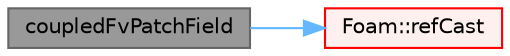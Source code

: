 digraph "coupledFvPatchField"
{
 // LATEX_PDF_SIZE
  bgcolor="transparent";
  edge [fontname=Helvetica,fontsize=10,labelfontname=Helvetica,labelfontsize=10];
  node [fontname=Helvetica,fontsize=10,shape=box,height=0.2,width=0.4];
  rankdir="LR";
  Node1 [id="Node000001",label="coupledFvPatchField",height=0.2,width=0.4,color="gray40", fillcolor="grey60", style="filled", fontcolor="black",tooltip=" "];
  Node1 -> Node2 [id="edge1_Node000001_Node000002",color="steelblue1",style="solid",tooltip=" "];
  Node2 [id="Node000002",label="Foam::refCast",height=0.2,width=0.4,color="red", fillcolor="#FFF0F0", style="filled",URL="$namespaceFoam.html#a0b18ffad13f9e7e1ae8e921f396c51f5",tooltip=" "];
}
